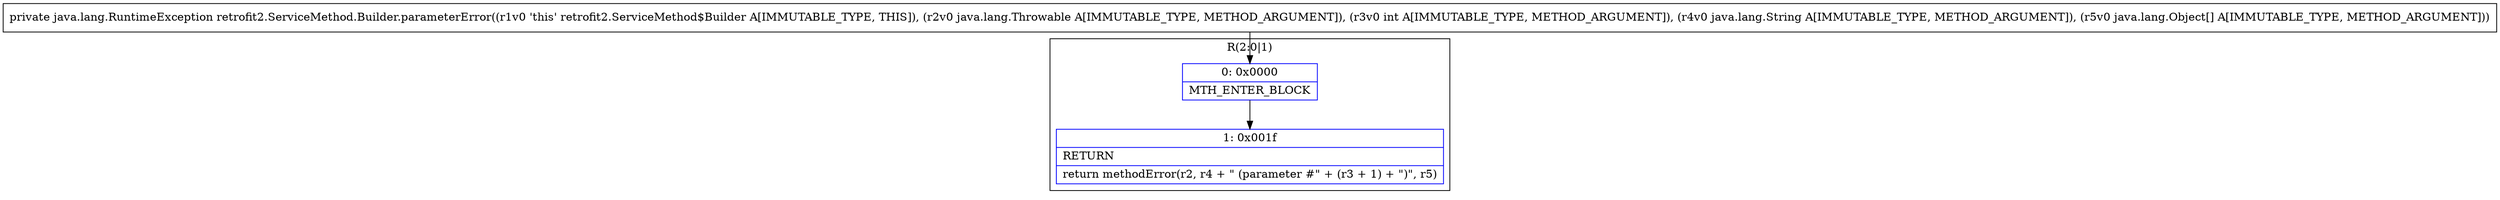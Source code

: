 digraph "CFG forretrofit2.ServiceMethod.Builder.parameterError(Ljava\/lang\/Throwable;ILjava\/lang\/String;[Ljava\/lang\/Object;)Ljava\/lang\/RuntimeException;" {
subgraph cluster_Region_992202116 {
label = "R(2:0|1)";
node [shape=record,color=blue];
Node_0 [shape=record,label="{0\:\ 0x0000|MTH_ENTER_BLOCK\l}"];
Node_1 [shape=record,label="{1\:\ 0x001f|RETURN\l|return methodError(r2, r4 + \" (parameter #\" + (r3 + 1) + \")\", r5)\l}"];
}
MethodNode[shape=record,label="{private java.lang.RuntimeException retrofit2.ServiceMethod.Builder.parameterError((r1v0 'this' retrofit2.ServiceMethod$Builder A[IMMUTABLE_TYPE, THIS]), (r2v0 java.lang.Throwable A[IMMUTABLE_TYPE, METHOD_ARGUMENT]), (r3v0 int A[IMMUTABLE_TYPE, METHOD_ARGUMENT]), (r4v0 java.lang.String A[IMMUTABLE_TYPE, METHOD_ARGUMENT]), (r5v0 java.lang.Object[] A[IMMUTABLE_TYPE, METHOD_ARGUMENT])) }"];
MethodNode -> Node_0;
Node_0 -> Node_1;
}

